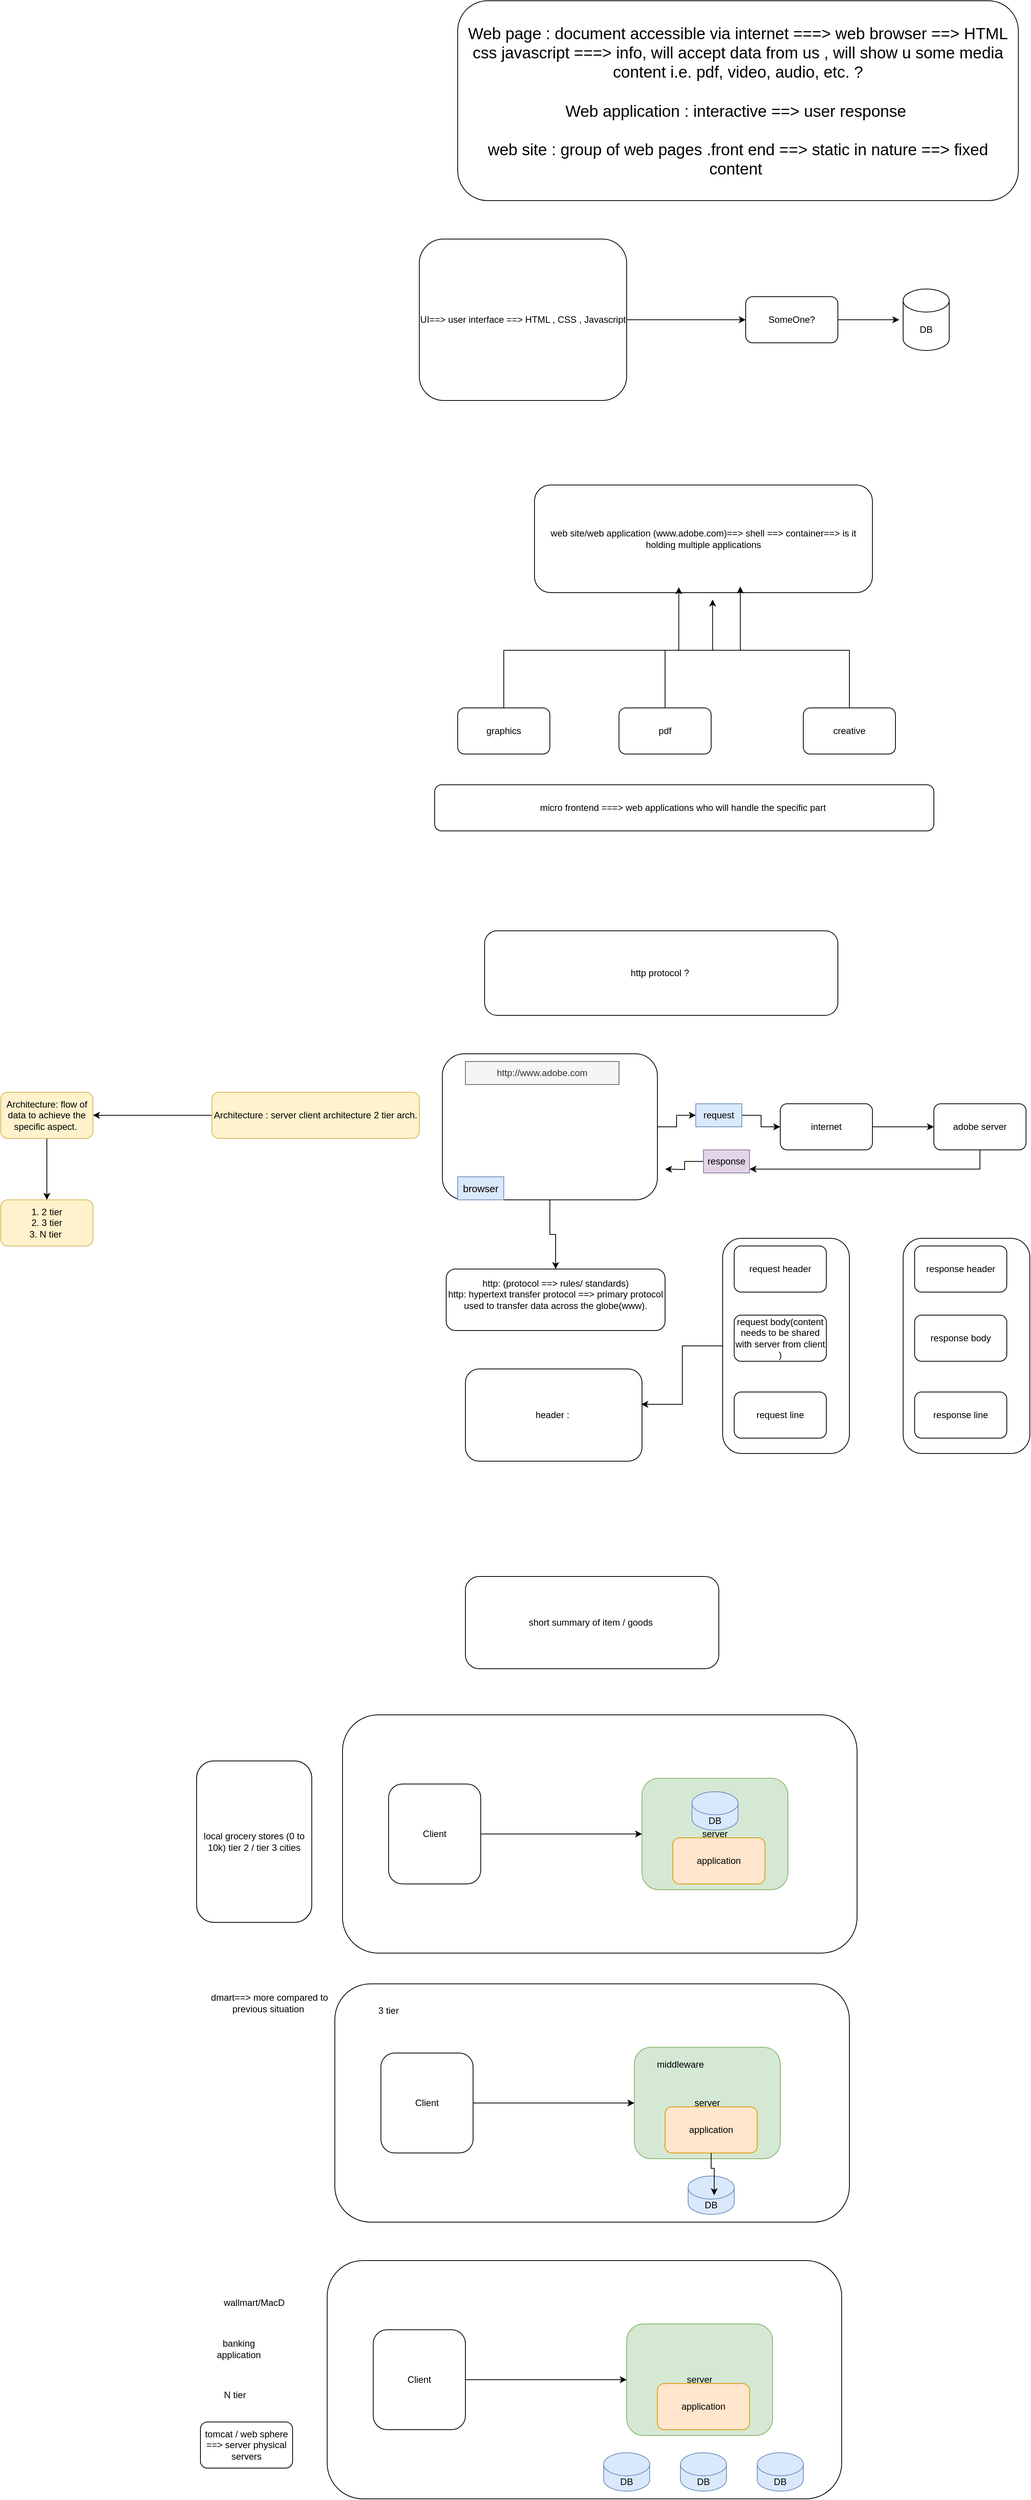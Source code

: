 <mxfile version="26.1.1" pages="2">
  <diagram name="Page-1" id="g3Ka50H-zHAHqd67mOWE">
    <mxGraphModel dx="1730" dy="460" grid="1" gridSize="10" guides="1" tooltips="1" connect="1" arrows="1" fold="1" page="1" pageScale="1" pageWidth="850" pageHeight="1100" math="0" shadow="0">
      <root>
        <mxCell id="0" />
        <mxCell id="1" parent="0" />
        <mxCell id="5bt5T4CrzQZ0eS1TwivA-1" value="Web page : document accessible via internet ===&amp;gt; web browser ==&amp;gt; HTML css javascript ===&amp;gt; info, will accept data from us , will show u some media content i.e. pdf, video, audio, etc. ?&lt;div&gt;&lt;br&gt;&lt;div&gt;Web application : interactive ==&amp;gt; user response&amp;nbsp;&lt;/div&gt;&lt;div&gt;&lt;br&gt;&lt;/div&gt;&lt;div&gt;web site : group of web pages .front end ==&amp;gt; static in nature ==&amp;gt; fixed content&amp;nbsp;&lt;/div&gt;&lt;/div&gt;" style="rounded=1;whiteSpace=wrap;html=1;fontSize=21;" vertex="1" parent="1">
          <mxGeometry x="80" y="50" width="730" height="260" as="geometry" />
        </mxCell>
        <mxCell id="5bt5T4CrzQZ0eS1TwivA-4" value="" style="edgeStyle=orthogonalEdgeStyle;rounded=0;orthogonalLoop=1;jettySize=auto;html=1;" edge="1" parent="1" source="5bt5T4CrzQZ0eS1TwivA-2" target="5bt5T4CrzQZ0eS1TwivA-3">
          <mxGeometry relative="1" as="geometry" />
        </mxCell>
        <mxCell id="5bt5T4CrzQZ0eS1TwivA-2" value="UI==&amp;gt; user interface ==&amp;gt; HTML , CSS , Javascript" style="rounded=1;whiteSpace=wrap;html=1;" vertex="1" parent="1">
          <mxGeometry x="30" y="360" width="270" height="210" as="geometry" />
        </mxCell>
        <mxCell id="5bt5T4CrzQZ0eS1TwivA-6" value="" style="edgeStyle=orthogonalEdgeStyle;rounded=0;orthogonalLoop=1;jettySize=auto;html=1;" edge="1" parent="1" source="5bt5T4CrzQZ0eS1TwivA-3">
          <mxGeometry relative="1" as="geometry">
            <mxPoint x="655" y="465" as="targetPoint" />
          </mxGeometry>
        </mxCell>
        <mxCell id="5bt5T4CrzQZ0eS1TwivA-3" value="SomeOne?" style="whiteSpace=wrap;html=1;rounded=1;" vertex="1" parent="1">
          <mxGeometry x="455" y="435" width="120" height="60" as="geometry" />
        </mxCell>
        <mxCell id="5bt5T4CrzQZ0eS1TwivA-7" value="DB" style="shape=cylinder3;whiteSpace=wrap;html=1;boundedLbl=1;backgroundOutline=1;size=15;" vertex="1" parent="1">
          <mxGeometry x="660" y="425" width="60" height="80" as="geometry" />
        </mxCell>
        <mxCell id="5bt5T4CrzQZ0eS1TwivA-8" value="web site/web application (www.adobe.com)==&amp;gt; shell ==&amp;gt; container==&amp;gt; is it holding multiple applications" style="rounded=1;whiteSpace=wrap;html=1;" vertex="1" parent="1">
          <mxGeometry x="180" y="680" width="440" height="140" as="geometry" />
        </mxCell>
        <mxCell id="5bt5T4CrzQZ0eS1TwivA-9" value="graphics" style="rounded=1;whiteSpace=wrap;html=1;" vertex="1" parent="1">
          <mxGeometry x="80" y="970" width="120" height="60" as="geometry" />
        </mxCell>
        <mxCell id="5bt5T4CrzQZ0eS1TwivA-10" value="pdf" style="rounded=1;whiteSpace=wrap;html=1;" vertex="1" parent="1">
          <mxGeometry x="290" y="970" width="120" height="60" as="geometry" />
        </mxCell>
        <mxCell id="5bt5T4CrzQZ0eS1TwivA-11" value="creative" style="rounded=1;whiteSpace=wrap;html=1;" vertex="1" parent="1">
          <mxGeometry x="530" y="970" width="120" height="60" as="geometry" />
        </mxCell>
        <mxCell id="5bt5T4CrzQZ0eS1TwivA-12" style="edgeStyle=orthogonalEdgeStyle;rounded=0;orthogonalLoop=1;jettySize=auto;html=1;entryX=0.427;entryY=0.95;entryDx=0;entryDy=0;entryPerimeter=0;" edge="1" parent="1" source="5bt5T4CrzQZ0eS1TwivA-9" target="5bt5T4CrzQZ0eS1TwivA-8">
          <mxGeometry relative="1" as="geometry" />
        </mxCell>
        <mxCell id="5bt5T4CrzQZ0eS1TwivA-13" style="edgeStyle=orthogonalEdgeStyle;rounded=0;orthogonalLoop=1;jettySize=auto;html=1;entryX=0.609;entryY=0.943;entryDx=0;entryDy=0;entryPerimeter=0;" edge="1" parent="1" source="5bt5T4CrzQZ0eS1TwivA-10" target="5bt5T4CrzQZ0eS1TwivA-8">
          <mxGeometry relative="1" as="geometry" />
        </mxCell>
        <mxCell id="5bt5T4CrzQZ0eS1TwivA-14" style="edgeStyle=orthogonalEdgeStyle;rounded=0;orthogonalLoop=1;jettySize=auto;html=1;entryX=0.527;entryY=1.064;entryDx=0;entryDy=0;entryPerimeter=0;" edge="1" parent="1" source="5bt5T4CrzQZ0eS1TwivA-11" target="5bt5T4CrzQZ0eS1TwivA-8">
          <mxGeometry relative="1" as="geometry" />
        </mxCell>
        <mxCell id="5bt5T4CrzQZ0eS1TwivA-15" value="micro frontend ===&amp;gt; web applications who will handle the specific part&amp;nbsp;" style="rounded=1;whiteSpace=wrap;html=1;" vertex="1" parent="1">
          <mxGeometry x="50" y="1070" width="650" height="60" as="geometry" />
        </mxCell>
        <mxCell id="5bt5T4CrzQZ0eS1TwivA-16" value="http protocol ?&amp;nbsp;" style="rounded=1;whiteSpace=wrap;html=1;" vertex="1" parent="1">
          <mxGeometry x="115" y="1260" width="460" height="110" as="geometry" />
        </mxCell>
        <mxCell id="5bt5T4CrzQZ0eS1TwivA-21" value="" style="edgeStyle=orthogonalEdgeStyle;rounded=0;orthogonalLoop=1;jettySize=auto;html=1;" edge="1" parent="1" source="5bt5T4CrzQZ0eS1TwivA-17" target="5bt5T4CrzQZ0eS1TwivA-20">
          <mxGeometry relative="1" as="geometry" />
        </mxCell>
        <mxCell id="5bt5T4CrzQZ0eS1TwivA-23" value="" style="edgeStyle=orthogonalEdgeStyle;rounded=0;orthogonalLoop=1;jettySize=auto;html=1;" edge="1" parent="1" source="5bt5T4CrzQZ0eS1TwivA-27" target="5bt5T4CrzQZ0eS1TwivA-22">
          <mxGeometry relative="1" as="geometry" />
        </mxCell>
        <mxCell id="5bt5T4CrzQZ0eS1TwivA-17" value="" style="rounded=1;whiteSpace=wrap;html=1;" vertex="1" parent="1">
          <mxGeometry x="60" y="1420" width="280" height="190" as="geometry" />
        </mxCell>
        <mxCell id="5bt5T4CrzQZ0eS1TwivA-18" value="http://www.adobe.com" style="text;html=1;align=center;verticalAlign=middle;whiteSpace=wrap;rounded=0;fillColor=#f5f5f5;fontColor=#333333;strokeColor=#666666;" vertex="1" parent="1">
          <mxGeometry x="90" y="1430" width="200" height="30" as="geometry" />
        </mxCell>
        <mxCell id="5bt5T4CrzQZ0eS1TwivA-19" value="&lt;font style=&quot;font-size: 13px;&quot;&gt;browser&lt;/font&gt;" style="text;html=1;align=center;verticalAlign=middle;whiteSpace=wrap;rounded=0;fillColor=#dae8fc;strokeColor=#6c8ebf;" vertex="1" parent="1">
          <mxGeometry x="80" y="1580" width="60" height="30" as="geometry" />
        </mxCell>
        <mxCell id="5bt5T4CrzQZ0eS1TwivA-20" value="http: (protocol ==&amp;gt; rules/ standards)&lt;div&gt;http: hypertext transfer protocol ==&amp;gt; primary protocol used to transfer data across the globe(www).&lt;/div&gt;&lt;div&gt;&lt;br&gt;&lt;/div&gt;" style="whiteSpace=wrap;html=1;rounded=1;" vertex="1" parent="1">
          <mxGeometry x="65" y="1700" width="285" height="80" as="geometry" />
        </mxCell>
        <mxCell id="5bt5T4CrzQZ0eS1TwivA-25" value="" style="edgeStyle=orthogonalEdgeStyle;rounded=0;orthogonalLoop=1;jettySize=auto;html=1;" edge="1" parent="1" source="5bt5T4CrzQZ0eS1TwivA-22" target="5bt5T4CrzQZ0eS1TwivA-24">
          <mxGeometry relative="1" as="geometry" />
        </mxCell>
        <mxCell id="5bt5T4CrzQZ0eS1TwivA-22" value="internet" style="whiteSpace=wrap;html=1;rounded=1;" vertex="1" parent="1">
          <mxGeometry x="500" y="1485" width="120" height="60" as="geometry" />
        </mxCell>
        <mxCell id="5bt5T4CrzQZ0eS1TwivA-24" value="adobe server" style="whiteSpace=wrap;html=1;rounded=1;" vertex="1" parent="1">
          <mxGeometry x="700" y="1485" width="120" height="60" as="geometry" />
        </mxCell>
        <mxCell id="5bt5T4CrzQZ0eS1TwivA-26" style="edgeStyle=orthogonalEdgeStyle;rounded=0;orthogonalLoop=1;jettySize=auto;html=1;" edge="1" parent="1" source="5bt5T4CrzQZ0eS1TwivA-29">
          <mxGeometry relative="1" as="geometry">
            <mxPoint x="350" y="1570" as="targetPoint" />
            <Array as="points" />
          </mxGeometry>
        </mxCell>
        <mxCell id="5bt5T4CrzQZ0eS1TwivA-28" value="" style="edgeStyle=orthogonalEdgeStyle;rounded=0;orthogonalLoop=1;jettySize=auto;html=1;" edge="1" parent="1" source="5bt5T4CrzQZ0eS1TwivA-17" target="5bt5T4CrzQZ0eS1TwivA-27">
          <mxGeometry relative="1" as="geometry">
            <mxPoint x="340" y="1515" as="sourcePoint" />
            <mxPoint x="500" y="1515" as="targetPoint" />
          </mxGeometry>
        </mxCell>
        <mxCell id="5bt5T4CrzQZ0eS1TwivA-27" value="request" style="text;html=1;align=center;verticalAlign=middle;whiteSpace=wrap;rounded=0;fillColor=#dae8fc;strokeColor=#6c8ebf;" vertex="1" parent="1">
          <mxGeometry x="390" y="1485" width="60" height="30" as="geometry" />
        </mxCell>
        <mxCell id="5bt5T4CrzQZ0eS1TwivA-30" value="" style="edgeStyle=orthogonalEdgeStyle;rounded=0;orthogonalLoop=1;jettySize=auto;html=1;" edge="1" parent="1" source="5bt5T4CrzQZ0eS1TwivA-24" target="5bt5T4CrzQZ0eS1TwivA-29">
          <mxGeometry relative="1" as="geometry">
            <mxPoint x="760" y="1545" as="sourcePoint" />
            <mxPoint x="350" y="1570" as="targetPoint" />
            <Array as="points">
              <mxPoint x="760" y="1570" />
            </Array>
          </mxGeometry>
        </mxCell>
        <mxCell id="5bt5T4CrzQZ0eS1TwivA-29" value="response" style="text;html=1;align=center;verticalAlign=middle;whiteSpace=wrap;rounded=0;fillColor=#e1d5e7;strokeColor=#9673a6;" vertex="1" parent="1">
          <mxGeometry x="400" y="1545" width="60" height="30" as="geometry" />
        </mxCell>
        <mxCell id="5bt5T4CrzQZ0eS1TwivA-35" value="" style="group" vertex="1" connectable="0" parent="1">
          <mxGeometry x="425" y="1660" width="165" height="280" as="geometry" />
        </mxCell>
        <mxCell id="5bt5T4CrzQZ0eS1TwivA-31" value="" style="rounded=1;whiteSpace=wrap;html=1;" vertex="1" parent="5bt5T4CrzQZ0eS1TwivA-35">
          <mxGeometry width="165" height="280" as="geometry" />
        </mxCell>
        <mxCell id="5bt5T4CrzQZ0eS1TwivA-32" value="request header" style="rounded=1;whiteSpace=wrap;html=1;" vertex="1" parent="5bt5T4CrzQZ0eS1TwivA-35">
          <mxGeometry x="15" y="10" width="120" height="60" as="geometry" />
        </mxCell>
        <mxCell id="5bt5T4CrzQZ0eS1TwivA-33" value="request line" style="rounded=1;whiteSpace=wrap;html=1;" vertex="1" parent="5bt5T4CrzQZ0eS1TwivA-35">
          <mxGeometry x="15" y="200" width="120" height="60" as="geometry" />
        </mxCell>
        <mxCell id="5bt5T4CrzQZ0eS1TwivA-34" value="request body(content needs to be shared with server from client )" style="rounded=1;whiteSpace=wrap;html=1;" vertex="1" parent="5bt5T4CrzQZ0eS1TwivA-35">
          <mxGeometry x="15" y="100" width="120" height="60" as="geometry" />
        </mxCell>
        <mxCell id="5bt5T4CrzQZ0eS1TwivA-36" value="" style="group" vertex="1" connectable="0" parent="1">
          <mxGeometry x="660" y="1660" width="165" height="280" as="geometry" />
        </mxCell>
        <mxCell id="5bt5T4CrzQZ0eS1TwivA-37" value="" style="rounded=1;whiteSpace=wrap;html=1;" vertex="1" parent="5bt5T4CrzQZ0eS1TwivA-36">
          <mxGeometry width="165" height="280" as="geometry" />
        </mxCell>
        <mxCell id="5bt5T4CrzQZ0eS1TwivA-38" value="response header" style="rounded=1;whiteSpace=wrap;html=1;" vertex="1" parent="5bt5T4CrzQZ0eS1TwivA-36">
          <mxGeometry x="15" y="10" width="120" height="60" as="geometry" />
        </mxCell>
        <mxCell id="5bt5T4CrzQZ0eS1TwivA-39" value="response line" style="rounded=1;whiteSpace=wrap;html=1;" vertex="1" parent="5bt5T4CrzQZ0eS1TwivA-36">
          <mxGeometry x="15" y="200" width="120" height="60" as="geometry" />
        </mxCell>
        <mxCell id="5bt5T4CrzQZ0eS1TwivA-40" value="response body" style="rounded=1;whiteSpace=wrap;html=1;" vertex="1" parent="5bt5T4CrzQZ0eS1TwivA-36">
          <mxGeometry x="15" y="100" width="120" height="60" as="geometry" />
        </mxCell>
        <mxCell id="5bt5T4CrzQZ0eS1TwivA-42" value="header :&amp;nbsp;" style="rounded=1;whiteSpace=wrap;html=1;" vertex="1" parent="1">
          <mxGeometry x="90" y="1830" width="230" height="120" as="geometry" />
        </mxCell>
        <mxCell id="5bt5T4CrzQZ0eS1TwivA-43" style="edgeStyle=orthogonalEdgeStyle;rounded=0;orthogonalLoop=1;jettySize=auto;html=1;entryX=0.996;entryY=0.383;entryDx=0;entryDy=0;entryPerimeter=0;" edge="1" parent="1" source="5bt5T4CrzQZ0eS1TwivA-31" target="5bt5T4CrzQZ0eS1TwivA-42">
          <mxGeometry relative="1" as="geometry" />
        </mxCell>
        <mxCell id="5bt5T4CrzQZ0eS1TwivA-44" value="short summary of item / goods&amp;nbsp;" style="rounded=1;whiteSpace=wrap;html=1;" vertex="1" parent="1">
          <mxGeometry x="90" y="2100" width="330" height="120" as="geometry" />
        </mxCell>
        <mxCell id="5bt5T4CrzQZ0eS1TwivA-47" value="" style="edgeStyle=orthogonalEdgeStyle;rounded=0;orthogonalLoop=1;jettySize=auto;html=1;" edge="1" parent="1" source="5bt5T4CrzQZ0eS1TwivA-45" target="5bt5T4CrzQZ0eS1TwivA-46">
          <mxGeometry relative="1" as="geometry" />
        </mxCell>
        <mxCell id="5bt5T4CrzQZ0eS1TwivA-45" value="Architecture : server client architecture 2 tier arch." style="rounded=1;whiteSpace=wrap;html=1;fillColor=#fff2cc;strokeColor=#d6b656;" vertex="1" parent="1">
          <mxGeometry x="-240" y="1470" width="270" height="60" as="geometry" />
        </mxCell>
        <mxCell id="5bt5T4CrzQZ0eS1TwivA-49" value="" style="edgeStyle=orthogonalEdgeStyle;rounded=0;orthogonalLoop=1;jettySize=auto;html=1;" edge="1" parent="1" source="5bt5T4CrzQZ0eS1TwivA-46" target="5bt5T4CrzQZ0eS1TwivA-48">
          <mxGeometry relative="1" as="geometry" />
        </mxCell>
        <mxCell id="5bt5T4CrzQZ0eS1TwivA-46" value="Architecture: flow of data to achieve the specific aspect.&amp;nbsp;" style="whiteSpace=wrap;html=1;fillColor=#fff2cc;strokeColor=#d6b656;rounded=1;" vertex="1" parent="1">
          <mxGeometry x="-515" y="1470" width="120" height="60" as="geometry" />
        </mxCell>
        <mxCell id="5bt5T4CrzQZ0eS1TwivA-48" value="1. 2 tier&lt;div&gt;2. 3 tier&lt;/div&gt;&lt;div&gt;3. N tier&amp;nbsp;&lt;/div&gt;" style="whiteSpace=wrap;html=1;fillColor=#fff2cc;strokeColor=#d6b656;rounded=1;" vertex="1" parent="1">
          <mxGeometry x="-515" y="1610" width="120" height="60" as="geometry" />
        </mxCell>
        <mxCell id="5bt5T4CrzQZ0eS1TwivA-51" value="2 tier" style="text;html=1;align=center;verticalAlign=middle;whiteSpace=wrap;rounded=0;fillColor=#f8cecc;strokeColor=#b85450;" vertex="1" parent="1">
          <mxGeometry x="-30" y="2300" width="60" height="30" as="geometry" />
        </mxCell>
        <mxCell id="5bt5T4CrzQZ0eS1TwivA-57" value="local grocery stores (0 to 10k) tier 2 / tier 3 cities" style="rounded=1;whiteSpace=wrap;html=1;" vertex="1" parent="1">
          <mxGeometry x="-260" y="2340" width="150" height="210" as="geometry" />
        </mxCell>
        <mxCell id="5bt5T4CrzQZ0eS1TwivA-58" value="dmart==&amp;gt; more compared to previous situation&amp;nbsp;" style="text;html=1;align=center;verticalAlign=middle;whiteSpace=wrap;rounded=0;" vertex="1" parent="1">
          <mxGeometry x="-250" y="2640" width="170" height="30" as="geometry" />
        </mxCell>
        <mxCell id="5bt5T4CrzQZ0eS1TwivA-59" value="" style="group" vertex="1" connectable="0" parent="1">
          <mxGeometry x="-70" y="2280" width="670" height="310" as="geometry" />
        </mxCell>
        <mxCell id="5bt5T4CrzQZ0eS1TwivA-50" value="" style="rounded=1;whiteSpace=wrap;html=1;" vertex="1" parent="5bt5T4CrzQZ0eS1TwivA-59">
          <mxGeometry width="670" height="310" as="geometry" />
        </mxCell>
        <mxCell id="5bt5T4CrzQZ0eS1TwivA-52" value="Client" style="rounded=1;whiteSpace=wrap;html=1;" vertex="1" parent="5bt5T4CrzQZ0eS1TwivA-59">
          <mxGeometry x="60" y="90" width="120" height="130" as="geometry" />
        </mxCell>
        <mxCell id="5bt5T4CrzQZ0eS1TwivA-53" value="server" style="whiteSpace=wrap;html=1;rounded=1;fillColor=#d5e8d4;strokeColor=#82b366;" vertex="1" parent="5bt5T4CrzQZ0eS1TwivA-59">
          <mxGeometry x="390" y="82.5" width="190" height="145" as="geometry" />
        </mxCell>
        <mxCell id="5bt5T4CrzQZ0eS1TwivA-55" value="application" style="rounded=1;whiteSpace=wrap;html=1;fillColor=#ffe6cc;strokeColor=#d79b00;" vertex="1" parent="5bt5T4CrzQZ0eS1TwivA-59">
          <mxGeometry x="430" y="160" width="120" height="60" as="geometry" />
        </mxCell>
        <mxCell id="5bt5T4CrzQZ0eS1TwivA-56" value="DB" style="shape=cylinder3;whiteSpace=wrap;html=1;boundedLbl=1;backgroundOutline=1;size=15;fillColor=#dae8fc;strokeColor=#6c8ebf;" vertex="1" parent="5bt5T4CrzQZ0eS1TwivA-59">
          <mxGeometry x="455" y="100" width="60" height="50" as="geometry" />
        </mxCell>
        <mxCell id="5bt5T4CrzQZ0eS1TwivA-54" value="" style="edgeStyle=orthogonalEdgeStyle;rounded=0;orthogonalLoop=1;jettySize=auto;html=1;" edge="1" parent="5bt5T4CrzQZ0eS1TwivA-59" source="5bt5T4CrzQZ0eS1TwivA-52" target="5bt5T4CrzQZ0eS1TwivA-53">
          <mxGeometry relative="1" as="geometry" />
        </mxCell>
        <mxCell id="5bt5T4CrzQZ0eS1TwivA-60" value="" style="group" vertex="1" connectable="0" parent="1">
          <mxGeometry x="-80" y="2630" width="670" height="310" as="geometry" />
        </mxCell>
        <mxCell id="5bt5T4CrzQZ0eS1TwivA-61" value="" style="rounded=1;whiteSpace=wrap;html=1;" vertex="1" parent="5bt5T4CrzQZ0eS1TwivA-60">
          <mxGeometry width="670" height="310" as="geometry" />
        </mxCell>
        <mxCell id="5bt5T4CrzQZ0eS1TwivA-62" value="Client" style="rounded=1;whiteSpace=wrap;html=1;" vertex="1" parent="5bt5T4CrzQZ0eS1TwivA-60">
          <mxGeometry x="60" y="90" width="120" height="130" as="geometry" />
        </mxCell>
        <mxCell id="5bt5T4CrzQZ0eS1TwivA-63" value="server" style="whiteSpace=wrap;html=1;rounded=1;fillColor=#d5e8d4;strokeColor=#82b366;" vertex="1" parent="5bt5T4CrzQZ0eS1TwivA-60">
          <mxGeometry x="390" y="82.5" width="190" height="145" as="geometry" />
        </mxCell>
        <mxCell id="5bt5T4CrzQZ0eS1TwivA-64" value="application" style="rounded=1;whiteSpace=wrap;html=1;fillColor=#ffe6cc;strokeColor=#d79b00;" vertex="1" parent="5bt5T4CrzQZ0eS1TwivA-60">
          <mxGeometry x="430" y="160" width="120" height="60" as="geometry" />
        </mxCell>
        <mxCell id="5bt5T4CrzQZ0eS1TwivA-65" value="DB" style="shape=cylinder3;whiteSpace=wrap;html=1;boundedLbl=1;backgroundOutline=1;size=15;fillColor=#dae8fc;strokeColor=#6c8ebf;" vertex="1" parent="5bt5T4CrzQZ0eS1TwivA-60">
          <mxGeometry x="460" y="250" width="60" height="50" as="geometry" />
        </mxCell>
        <mxCell id="5bt5T4CrzQZ0eS1TwivA-66" value="" style="edgeStyle=orthogonalEdgeStyle;rounded=0;orthogonalLoop=1;jettySize=auto;html=1;" edge="1" parent="5bt5T4CrzQZ0eS1TwivA-60" source="5bt5T4CrzQZ0eS1TwivA-62" target="5bt5T4CrzQZ0eS1TwivA-63">
          <mxGeometry relative="1" as="geometry" />
        </mxCell>
        <mxCell id="5bt5T4CrzQZ0eS1TwivA-67" value="3 tier" style="text;html=1;align=center;verticalAlign=middle;whiteSpace=wrap;rounded=0;" vertex="1" parent="5bt5T4CrzQZ0eS1TwivA-60">
          <mxGeometry x="40" y="20" width="60" height="30" as="geometry" />
        </mxCell>
        <mxCell id="5bt5T4CrzQZ0eS1TwivA-68" style="edgeStyle=orthogonalEdgeStyle;rounded=0;orthogonalLoop=1;jettySize=auto;html=1;entryX=0.567;entryY=0.5;entryDx=0;entryDy=0;entryPerimeter=0;" edge="1" parent="5bt5T4CrzQZ0eS1TwivA-60" source="5bt5T4CrzQZ0eS1TwivA-64" target="5bt5T4CrzQZ0eS1TwivA-65">
          <mxGeometry relative="1" as="geometry" />
        </mxCell>
        <mxCell id="5bt5T4CrzQZ0eS1TwivA-69" value="middleware" style="text;html=1;align=center;verticalAlign=middle;whiteSpace=wrap;rounded=0;" vertex="1" parent="5bt5T4CrzQZ0eS1TwivA-60">
          <mxGeometry x="420" y="90" width="60" height="30" as="geometry" />
        </mxCell>
        <mxCell id="5bt5T4CrzQZ0eS1TwivA-72" value="" style="group" vertex="1" connectable="0" parent="1">
          <mxGeometry x="-90" y="2990" width="670" height="310" as="geometry" />
        </mxCell>
        <mxCell id="5bt5T4CrzQZ0eS1TwivA-73" value="" style="rounded=1;whiteSpace=wrap;html=1;" vertex="1" parent="5bt5T4CrzQZ0eS1TwivA-72">
          <mxGeometry width="670" height="310" as="geometry" />
        </mxCell>
        <mxCell id="5bt5T4CrzQZ0eS1TwivA-74" value="Client" style="rounded=1;whiteSpace=wrap;html=1;" vertex="1" parent="5bt5T4CrzQZ0eS1TwivA-72">
          <mxGeometry x="60" y="90" width="120" height="130" as="geometry" />
        </mxCell>
        <mxCell id="5bt5T4CrzQZ0eS1TwivA-75" value="server" style="whiteSpace=wrap;html=1;rounded=1;fillColor=#d5e8d4;strokeColor=#82b366;" vertex="1" parent="5bt5T4CrzQZ0eS1TwivA-72">
          <mxGeometry x="390" y="82.5" width="190" height="145" as="geometry" />
        </mxCell>
        <mxCell id="5bt5T4CrzQZ0eS1TwivA-76" value="application" style="rounded=1;whiteSpace=wrap;html=1;fillColor=#ffe6cc;strokeColor=#d79b00;" vertex="1" parent="5bt5T4CrzQZ0eS1TwivA-72">
          <mxGeometry x="430" y="160" width="120" height="60" as="geometry" />
        </mxCell>
        <mxCell id="5bt5T4CrzQZ0eS1TwivA-77" value="DB" style="shape=cylinder3;whiteSpace=wrap;html=1;boundedLbl=1;backgroundOutline=1;size=15;fillColor=#dae8fc;strokeColor=#6c8ebf;" vertex="1" parent="5bt5T4CrzQZ0eS1TwivA-72">
          <mxGeometry x="360" y="250" width="60" height="50" as="geometry" />
        </mxCell>
        <mxCell id="5bt5T4CrzQZ0eS1TwivA-78" value="" style="edgeStyle=orthogonalEdgeStyle;rounded=0;orthogonalLoop=1;jettySize=auto;html=1;" edge="1" parent="5bt5T4CrzQZ0eS1TwivA-72" source="5bt5T4CrzQZ0eS1TwivA-74" target="5bt5T4CrzQZ0eS1TwivA-75">
          <mxGeometry relative="1" as="geometry" />
        </mxCell>
        <mxCell id="5bt5T4CrzQZ0eS1TwivA-80" value="DB" style="shape=cylinder3;whiteSpace=wrap;html=1;boundedLbl=1;backgroundOutline=1;size=15;fillColor=#dae8fc;strokeColor=#6c8ebf;" vertex="1" parent="5bt5T4CrzQZ0eS1TwivA-72">
          <mxGeometry x="560" y="250" width="60" height="50" as="geometry" />
        </mxCell>
        <mxCell id="5bt5T4CrzQZ0eS1TwivA-79" value="DB" style="shape=cylinder3;whiteSpace=wrap;html=1;boundedLbl=1;backgroundOutline=1;size=15;fillColor=#dae8fc;strokeColor=#6c8ebf;" vertex="1" parent="5bt5T4CrzQZ0eS1TwivA-72">
          <mxGeometry x="460" y="250" width="60" height="50" as="geometry" />
        </mxCell>
        <mxCell id="5bt5T4CrzQZ0eS1TwivA-82" value="wallmart/MacD" style="text;html=1;align=center;verticalAlign=middle;whiteSpace=wrap;rounded=0;" vertex="1" parent="1">
          <mxGeometry x="-235" y="3030" width="100" height="30" as="geometry" />
        </mxCell>
        <mxCell id="5bt5T4CrzQZ0eS1TwivA-83" value="banking application" style="text;html=1;align=center;verticalAlign=middle;whiteSpace=wrap;rounded=0;" vertex="1" parent="1">
          <mxGeometry x="-235" y="3090" width="60" height="30" as="geometry" />
        </mxCell>
        <mxCell id="5bt5T4CrzQZ0eS1TwivA-84" value="N tier" style="text;html=1;align=center;verticalAlign=middle;whiteSpace=wrap;rounded=0;" vertex="1" parent="1">
          <mxGeometry x="-240" y="3150" width="60" height="30" as="geometry" />
        </mxCell>
        <mxCell id="5bt5T4CrzQZ0eS1TwivA-85" value="tomcat / web sphere ==&amp;gt; server physical servers" style="rounded=1;whiteSpace=wrap;html=1;" vertex="1" parent="1">
          <mxGeometry x="-255" y="3200" width="120" height="60" as="geometry" />
        </mxCell>
      </root>
    </mxGraphModel>
  </diagram>
  <diagram id="dGG4SbCExyqO4I3HgG-9" name="http protocol">
    <mxGraphModel dx="1846" dy="392" grid="1" gridSize="10" guides="1" tooltips="1" connect="1" arrows="1" fold="1" page="1" pageScale="1" pageWidth="850" pageHeight="1100" math="0" shadow="0">
      <root>
        <mxCell id="0" />
        <mxCell id="1" parent="0" />
        <mxCell id="K19nVye-UHFmmEFOB0u1-1" value="http Protocol :&amp;nbsp;" style="rounded=1;whiteSpace=wrap;html=1;" vertex="1" parent="1">
          <mxGeometry x="120" y="60" width="620" height="250" as="geometry" />
        </mxCell>
        <mxCell id="0r2voSAxmO2jaTJ0Ai9G-3" value="" style="edgeStyle=orthogonalEdgeStyle;rounded=0;orthogonalLoop=1;jettySize=auto;html=1;" edge="1" parent="1" source="0r2voSAxmO2jaTJ0Ai9G-1" target="0r2voSAxmO2jaTJ0Ai9G-2">
          <mxGeometry relative="1" as="geometry" />
        </mxCell>
        <mxCell id="0r2voSAxmO2jaTJ0Ai9G-1" value="http: (protocol ==&amp;gt; rules/ standards)&lt;div&gt;http: hypertext transfer protocol ==&amp;gt; primary protocol used to transfer data across the globe(www).&lt;/div&gt;&lt;div&gt;&lt;br&gt;&lt;/div&gt;" style="whiteSpace=wrap;html=1;rounded=1;" vertex="1" parent="1">
          <mxGeometry x="90" y="1350" width="285" height="80" as="geometry" />
        </mxCell>
        <mxCell id="0r2voSAxmO2jaTJ0Ai9G-8" value="" style="edgeStyle=orthogonalEdgeStyle;rounded=0;orthogonalLoop=1;jettySize=auto;html=1;" edge="1" parent="1" source="0r2voSAxmO2jaTJ0Ai9G-2" target="0r2voSAxmO2jaTJ0Ai9G-7">
          <mxGeometry relative="1" as="geometry" />
        </mxCell>
        <mxCell id="424FjipvfMSCPZtArnk2-19" value="" style="edgeStyle=orthogonalEdgeStyle;rounded=0;orthogonalLoop=1;jettySize=auto;html=1;" edge="1" parent="1" source="0r2voSAxmO2jaTJ0Ai9G-2" target="424FjipvfMSCPZtArnk2-18">
          <mxGeometry relative="1" as="geometry" />
        </mxCell>
        <mxCell id="0r2voSAxmO2jaTJ0Ai9G-2" value="it is a stateless protocol&amp;nbsp;" style="whiteSpace=wrap;html=1;rounded=1;" vertex="1" parent="1">
          <mxGeometry x="98.75" y="1470" width="267.5" height="60" as="geometry" />
        </mxCell>
        <mxCell id="0r2voSAxmO2jaTJ0Ai9G-6" value="" style="edgeStyle=orthogonalEdgeStyle;rounded=0;orthogonalLoop=1;jettySize=auto;html=1;" edge="1" parent="1" source="0r2voSAxmO2jaTJ0Ai9G-4" target="0r2voSAxmO2jaTJ0Ai9G-5">
          <mxGeometry relative="1" as="geometry" />
        </mxCell>
        <mxCell id="0r2voSAxmO2jaTJ0Ai9G-4" value="FTP Server(stateful)" style="rounded=1;whiteSpace=wrap;html=1;" vertex="1" parent="1">
          <mxGeometry x="500" y="1450" width="220" height="40" as="geometry" />
        </mxCell>
        <mxCell id="0r2voSAxmO2jaTJ0Ai9G-5" value="your FTP server will remember your client during the sharing the data .&amp;nbsp; ==&amp;gt; statefullness" style="whiteSpace=wrap;html=1;rounded=1;" vertex="1" parent="1">
          <mxGeometry x="495" y="1560" width="230" height="120" as="geometry" />
        </mxCell>
        <mxCell id="0r2voSAxmO2jaTJ0Ai9G-10" value="" style="edgeStyle=orthogonalEdgeStyle;rounded=0;orthogonalLoop=1;jettySize=auto;html=1;" edge="1" parent="1" source="0r2voSAxmO2jaTJ0Ai9G-7" target="0r2voSAxmO2jaTJ0Ai9G-9">
          <mxGeometry relative="1" as="geometry" />
        </mxCell>
        <mxCell id="0r2voSAxmO2jaTJ0Ai9G-7" value="it remembers the client from the moment getting the request from the client till sharing the response to the client.,==&amp;gt; it does not retain any information about the previous request" style="whiteSpace=wrap;html=1;rounded=1;fillColor=#f8cecc;strokeColor=#b85450;" vertex="1" parent="1">
          <mxGeometry x="128.75" y="1605" width="207.5" height="90" as="geometry" />
        </mxCell>
        <mxCell id="0r2voSAxmO2jaTJ0Ai9G-9" value="once the connection is closed then it will not remember the client" style="rounded=1;whiteSpace=wrap;html=1;fillColor=#f8cecc;strokeColor=#b85450;" vertex="1" parent="1">
          <mxGeometry x="172.5" y="1790" width="120" height="60" as="geometry" />
        </mxCell>
        <mxCell id="Z9zUxLZYyyNQDOnX64T1-10" value="" style="edgeStyle=orthogonalEdgeStyle;rounded=0;orthogonalLoop=1;jettySize=auto;html=1;" edge="1" parent="1" source="424FjipvfMSCPZtArnk2-1" target="Z9zUxLZYyyNQDOnX64T1-7">
          <mxGeometry relative="1" as="geometry" />
        </mxCell>
        <mxCell id="424FjipvfMSCPZtArnk2-1" value="" style="rounded=1;whiteSpace=wrap;html=1;" vertex="1" parent="1">
          <mxGeometry x="10" y="1940" width="313.75" height="240" as="geometry" />
        </mxCell>
        <mxCell id="424FjipvfMSCPZtArnk2-2" value="https://new.express.adobe.com" style="text;html=1;align=center;verticalAlign=middle;whiteSpace=wrap;rounded=0;fillColor=#f5f5f5;fontColor=#333333;strokeColor=#666666;" vertex="1" parent="1">
          <mxGeometry x="60" y="1970" width="230" height="30" as="geometry" />
        </mxCell>
        <mxCell id="424FjipvfMSCPZtArnk2-3" value="browser" style="text;html=1;align=center;verticalAlign=middle;whiteSpace=wrap;rounded=0;fillColor=#fff2cc;strokeColor=#d6b656;" vertex="1" parent="1">
          <mxGeometry x="38.75" y="2045" width="60" height="30" as="geometry" />
        </mxCell>
        <mxCell id="424FjipvfMSCPZtArnk2-4" value="inspect/application&lt;div&gt;(session storage) or localstorage)&lt;/div&gt;" style="rounded=1;whiteSpace=wrap;html=1;fillColor=#d5e8d4;strokeColor=#82b366;" vertex="1" parent="1">
          <mxGeometry x="190" y="2030" width="120" height="130" as="geometry" />
        </mxCell>
        <mxCell id="424FjipvfMSCPZtArnk2-5" value="" style="rounded=1;whiteSpace=wrap;html=1;" vertex="1" parent="1">
          <mxGeometry x="530" y="1890" width="403.75" height="340" as="geometry" />
        </mxCell>
        <mxCell id="424FjipvfMSCPZtArnk2-9" value="" style="edgeStyle=orthogonalEdgeStyle;rounded=0;orthogonalLoop=1;jettySize=auto;html=1;" edge="1" parent="1" source="424FjipvfMSCPZtArnk2-7" target="424FjipvfMSCPZtArnk2-8">
          <mxGeometry relative="1" as="geometry" />
        </mxCell>
        <mxCell id="424FjipvfMSCPZtArnk2-7" value="API Gateway(Kong/Api6/Cloud gateway / custom gateway application)" style="rounded=1;whiteSpace=wrap;html=1;" vertex="1" parent="1">
          <mxGeometry x="570" y="2290" width="190" height="50" as="geometry" />
        </mxCell>
        <mxCell id="424FjipvfMSCPZtArnk2-11" value="" style="edgeStyle=orthogonalEdgeStyle;rounded=0;orthogonalLoop=1;jettySize=auto;html=1;" edge="1" parent="1" source="424FjipvfMSCPZtArnk2-8" target="424FjipvfMSCPZtArnk2-10">
          <mxGeometry relative="1" as="geometry" />
        </mxCell>
        <mxCell id="424FjipvfMSCPZtArnk2-8" value="AuthService" style="whiteSpace=wrap;html=1;rounded=1;" vertex="1" parent="1">
          <mxGeometry x="495" y="2380" width="120" height="60" as="geometry" />
        </mxCell>
        <mxCell id="424FjipvfMSCPZtArnk2-10" value="Google Service" style="whiteSpace=wrap;html=1;rounded=1;" vertex="1" parent="1">
          <mxGeometry x="210" y="2370" width="120" height="60" as="geometry" />
        </mxCell>
        <mxCell id="424FjipvfMSCPZtArnk2-13" style="edgeStyle=orthogonalEdgeStyle;rounded=0;orthogonalLoop=1;jettySize=auto;html=1;entryX=0.5;entryY=0;entryDx=0;entryDy=0;" edge="1" parent="1" source="424FjipvfMSCPZtArnk2-12" target="424FjipvfMSCPZtArnk2-7">
          <mxGeometry relative="1" as="geometry" />
        </mxCell>
        <mxCell id="424FjipvfMSCPZtArnk2-12" value="&lt;span style=&quot;color: rgb(51, 51, 51);&quot;&gt;new.express.adobe.com(UI written in Angular/react/Vue/vanillaJS)&amp;nbsp; Server(mostly NGINX)&lt;/span&gt;" style="rounded=1;whiteSpace=wrap;html=1;fillColor=#e1d5e7;strokeColor=#9673a6;" vertex="1" parent="1">
          <mxGeometry x="537.88" y="1930" width="220" height="60" as="geometry" />
        </mxCell>
        <mxCell id="424FjipvfMSCPZtArnk2-16" value="client" style="text;html=1;align=center;verticalAlign=middle;whiteSpace=wrap;rounded=0;fillColor=#0050ef;fontColor=#ffffff;strokeColor=#001DBC;" vertex="1" parent="1">
          <mxGeometry x="128.75" y="2180" width="60" height="30" as="geometry" />
        </mxCell>
        <mxCell id="424FjipvfMSCPZtArnk2-17" value="http protocol ==stateless==&amp;gt; token ==&amp;gt; to solve the stateless ness&amp;nbsp;" style="rounded=1;whiteSpace=wrap;html=1;" vertex="1" parent="1">
          <mxGeometry x="80" y="1860" width="340" height="60" as="geometry" />
        </mxCell>
        <mxCell id="424FjipvfMSCPZtArnk2-18" value="Why ?&amp;nbsp;&lt;div&gt;1. simplicity : stateless protocol simplifies server implementations, as the server doesn&#39;t remember or manage the state of multiple request.&amp;nbsp;&lt;/div&gt;&lt;div&gt;2. scalability : it makes us easier to scale it up horizontally , because requests can be distributed across the multiple servers without needing the complex session-sharing mechanism.&lt;/div&gt;" style="whiteSpace=wrap;html=1;rounded=1;" vertex="1" parent="1">
          <mxGeometry x="-175" y="1470" width="225" height="180" as="geometry" />
        </mxCell>
        <mxCell id="Z9zUxLZYyyNQDOnX64T1-11" value="" style="edgeStyle=orthogonalEdgeStyle;rounded=0;orthogonalLoop=1;jettySize=auto;html=1;" edge="1" parent="1" source="Z9zUxLZYyyNQDOnX64T1-3" target="424FjipvfMSCPZtArnk2-5">
          <mxGeometry relative="1" as="geometry" />
        </mxCell>
        <mxCell id="Z9zUxLZYyyNQDOnX64T1-3" value="" style="rounded=1;whiteSpace=wrap;html=1;" vertex="1" parent="1">
          <mxGeometry x="366.25" y="1990" width="133.75" height="200" as="geometry" />
        </mxCell>
        <mxCell id="Z9zUxLZYyyNQDOnX64T1-4" value="line" style="text;html=1;align=center;verticalAlign=middle;whiteSpace=wrap;rounded=0;fillColor=#1ba1e2;fontColor=#ffffff;strokeColor=#006EAF;" vertex="1" parent="1">
          <mxGeometry x="390" y="2100" width="60" height="30" as="geometry" />
        </mxCell>
        <mxCell id="Z9zUxLZYyyNQDOnX64T1-7" value="header==&amp;gt; token==&amp;gt; custom header/ authorization header" style="text;html=1;align=center;verticalAlign=middle;whiteSpace=wrap;rounded=0;fillColor=#1ba1e2;fontColor=#ffffff;strokeColor=#006EAF;" vertex="1" parent="1">
          <mxGeometry x="375" y="2000" width="100" height="80" as="geometry" />
        </mxCell>
        <mxCell id="Z9zUxLZYyyNQDOnX64T1-8" value="body" style="text;html=1;align=center;verticalAlign=middle;whiteSpace=wrap;rounded=0;fillColor=#1ba1e2;fontColor=#ffffff;strokeColor=#006EAF;" vertex="1" parent="1">
          <mxGeometry x="396.25" y="2140" width="60" height="30" as="geometry" />
        </mxCell>
        <mxCell id="Z9zUxLZYyyNQDOnX64T1-12" value="Web services ? : web services are the business applications which are consumed by multiple other platforms / application for exchanging the data.&amp;nbsp;&amp;nbsp;&lt;div&gt;before the web services how we were managing the show?&lt;/div&gt;" style="rounded=1;whiteSpace=wrap;html=1;" vertex="1" parent="1">
          <mxGeometry x="-380" y="2640" width="610" height="280" as="geometry" />
        </mxCell>
        <mxCell id="Z9zUxLZYyyNQDOnX64T1-15" value="" style="edgeStyle=orthogonalEdgeStyle;rounded=0;orthogonalLoop=1;jettySize=auto;html=1;" edge="1" parent="1" source="Z9zUxLZYyyNQDOnX64T1-13" target="Z9zUxLZYyyNQDOnX64T1-14">
          <mxGeometry relative="1" as="geometry" />
        </mxCell>
        <mxCell id="Z9zUxLZYyyNQDOnX64T1-13" value="Client" style="rounded=1;whiteSpace=wrap;html=1;" vertex="1" parent="1">
          <mxGeometry x="-270" y="3110" width="120" height="60" as="geometry" />
        </mxCell>
        <mxCell id="Z9zUxLZYyyNQDOnX64T1-19" style="edgeStyle=orthogonalEdgeStyle;rounded=0;orthogonalLoop=1;jettySize=auto;html=1;" edge="1" parent="1" source="Z9zUxLZYyyNQDOnX64T1-14" target="Z9zUxLZYyyNQDOnX64T1-18">
          <mxGeometry relative="1" as="geometry" />
        </mxCell>
        <mxCell id="Z9zUxLZYyyNQDOnX64T1-14" value="Restaurant" style="whiteSpace=wrap;html=1;rounded=1;" vertex="1" parent="1">
          <mxGeometry x="-50" y="3075" width="370" height="130" as="geometry" />
        </mxCell>
        <mxCell id="Z9zUxLZYyyNQDOnX64T1-16" value="Kitchen(chef)" style="whiteSpace=wrap;html=1;rounded=1;" vertex="1" parent="1">
          <mxGeometry x="75" y="3390" width="120" height="60" as="geometry" />
        </mxCell>
        <mxCell id="Z9zUxLZYyyNQDOnX64T1-20" style="edgeStyle=orthogonalEdgeStyle;rounded=0;orthogonalLoop=1;jettySize=auto;html=1;entryX=0;entryY=0.75;entryDx=0;entryDy=0;" edge="1" parent="1" source="Z9zUxLZYyyNQDOnX64T1-18" target="Z9zUxLZYyyNQDOnX64T1-16">
          <mxGeometry relative="1" as="geometry" />
        </mxCell>
        <mxCell id="Z9zUxLZYyyNQDOnX64T1-18" value="waiter" style="rounded=1;whiteSpace=wrap;html=1;" vertex="1" parent="1">
          <mxGeometry x="-135" y="3310" width="120" height="60" as="geometry" />
        </mxCell>
        <mxCell id="Z9zUxLZYyyNQDOnX64T1-21" value="&lt;ol data-end=&quot;950&quot; data-start=&quot;563&quot;&gt;&lt;li data-end=&quot;652&quot; data-start=&quot;563&quot;&gt;&lt;p data-end=&quot;652&quot; data-start=&quot;566&quot;&gt;&lt;b&gt;when we will talk about the web services : these are the applications&amp;nbsp; which will handle the most common services for enterprise.&lt;/b&gt;&lt;/p&gt;&lt;/li&gt;&lt;li data-end=&quot;652&quot; data-start=&quot;563&quot;&gt;&lt;p data-end=&quot;652&quot; data-start=&quot;566&quot;&gt;&lt;b&gt;Adobe login .&amp;nbsp; google , facebook, apple user services : web services&lt;/b&gt;&lt;/p&gt;&lt;/li&gt;&lt;li data-end=&quot;652&quot; data-start=&quot;563&quot;&gt;&lt;p data-end=&quot;652&quot; data-start=&quot;566&quot;&gt;&lt;b&gt;trading in share market? google finance, brokers web application, brokers mobile app(ios/android) , TV , business newspapers, NSE/ BSE sites. Web services :&amp;nbsp;&lt;/b&gt;&lt;/p&gt;&lt;/li&gt;&lt;li data-end=&quot;652&quot; data-start=&quot;563&quot;&gt;&lt;p data-end=&quot;652&quot; data-start=&quot;566&quot;&gt;&lt;b&gt;integration req based application. ==&amp;gt; HRPayroll ==&amp;gt; excelity ==&amp;gt; web services&amp;nbsp;&lt;/b&gt;&lt;/p&gt;&lt;/li&gt;&lt;li data-end=&quot;652&quot; data-start=&quot;563&quot;&gt;&lt;p data-end=&quot;652&quot; data-start=&quot;566&quot;&gt;&lt;b&gt;&lt;br&gt;&lt;/b&gt;&lt;/p&gt;&lt;/li&gt;&lt;/ol&gt;" style="rounded=1;whiteSpace=wrap;html=1;" vertex="1" parent="1">
          <mxGeometry x="-230" y="3510" width="560" height="260" as="geometry" />
        </mxCell>
      </root>
    </mxGraphModel>
  </diagram>
</mxfile>
